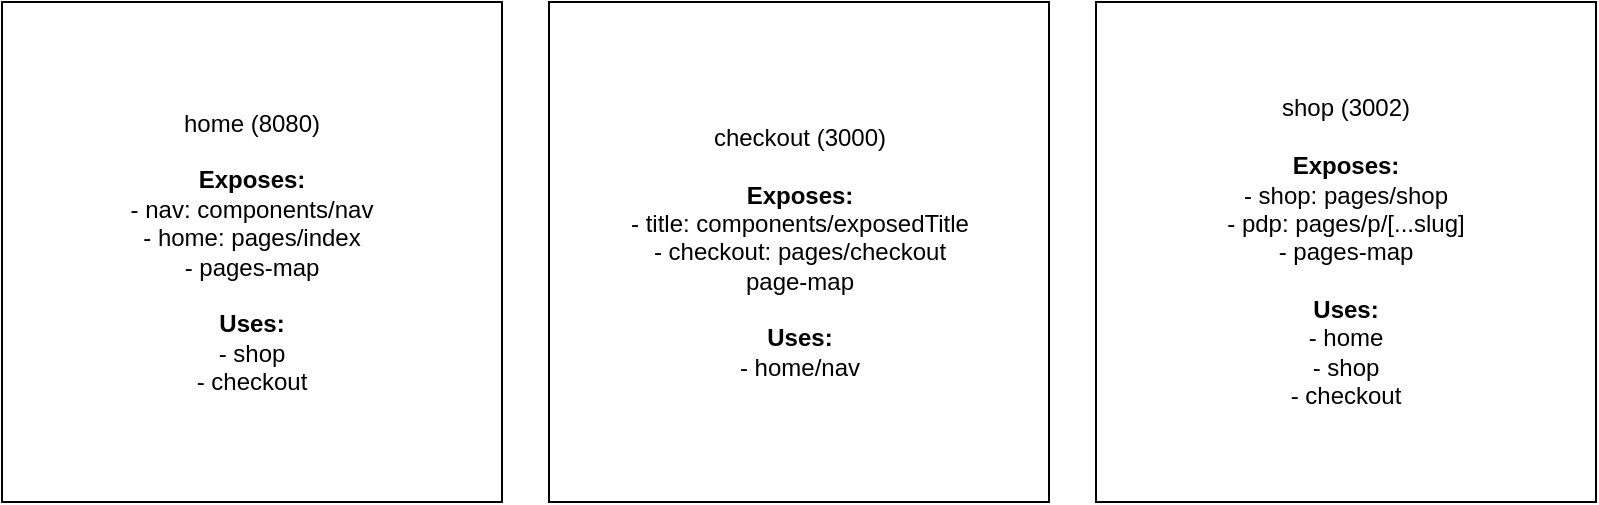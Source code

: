<mxfile version="12.2.4" pages="1"><diagram id="0bdQCH8gMXYB3RGBDN25" name="Page-1"><mxGraphModel dx="1207" dy="427" grid="1" gridSize="10" guides="1" tooltips="1" connect="1" arrows="1" fold="1" page="1" pageScale="1" pageWidth="827" pageHeight="1169" math="0" shadow="0"><root><mxCell id="0"/><mxCell id="1" parent="0"/><mxCell id="2" value="home (8080)&lt;br&gt;&lt;br&gt;&lt;b&gt;Exposes:&lt;/b&gt;&lt;br&gt;- nav: components/nav&lt;br&gt;- home: pages/index&lt;br&gt;- pages-map&lt;br&gt;&lt;br&gt;&lt;b&gt;Uses:&lt;/b&gt;&lt;br&gt;- shop&lt;br&gt;- checkout" style="whiteSpace=wrap;html=1;aspect=fixed;" parent="1" vertex="1"><mxGeometry x="30" y="110" width="250" height="250" as="geometry"/></mxCell><mxCell id="3" value="checkout (3000)&lt;br&gt;&lt;br&gt;&lt;b&gt;Exposes:&lt;br&gt;&lt;/b&gt;- title: components/exposedTitle&lt;br&gt;- checkout: pages/checkout&lt;br&gt;page-map&lt;br&gt;&lt;br&gt;&lt;b&gt;Uses:&lt;/b&gt;&lt;br&gt;- home/nav" style="whiteSpace=wrap;html=1;aspect=fixed;" parent="1" vertex="1"><mxGeometry x="303.5" y="110" width="250" height="250" as="geometry"/></mxCell><mxCell id="4" value="shop (3002)&lt;br&gt;&lt;br&gt;&lt;b&gt;Exposes:&lt;br&gt;&lt;/b&gt;- shop: pages/shop&lt;br&gt;- pdp: pages/p/[...slug]&lt;br&gt;- pages-map&lt;br&gt;&lt;br&gt;&lt;b&gt;Uses:&lt;br&gt;&lt;/b&gt;- home&lt;br&gt;- shop&lt;br&gt;- checkout" style="whiteSpace=wrap;html=1;aspect=fixed;" parent="1" vertex="1"><mxGeometry x="577" y="110" width="250" height="250" as="geometry"/></mxCell></root></mxGraphModel></diagram></mxfile>